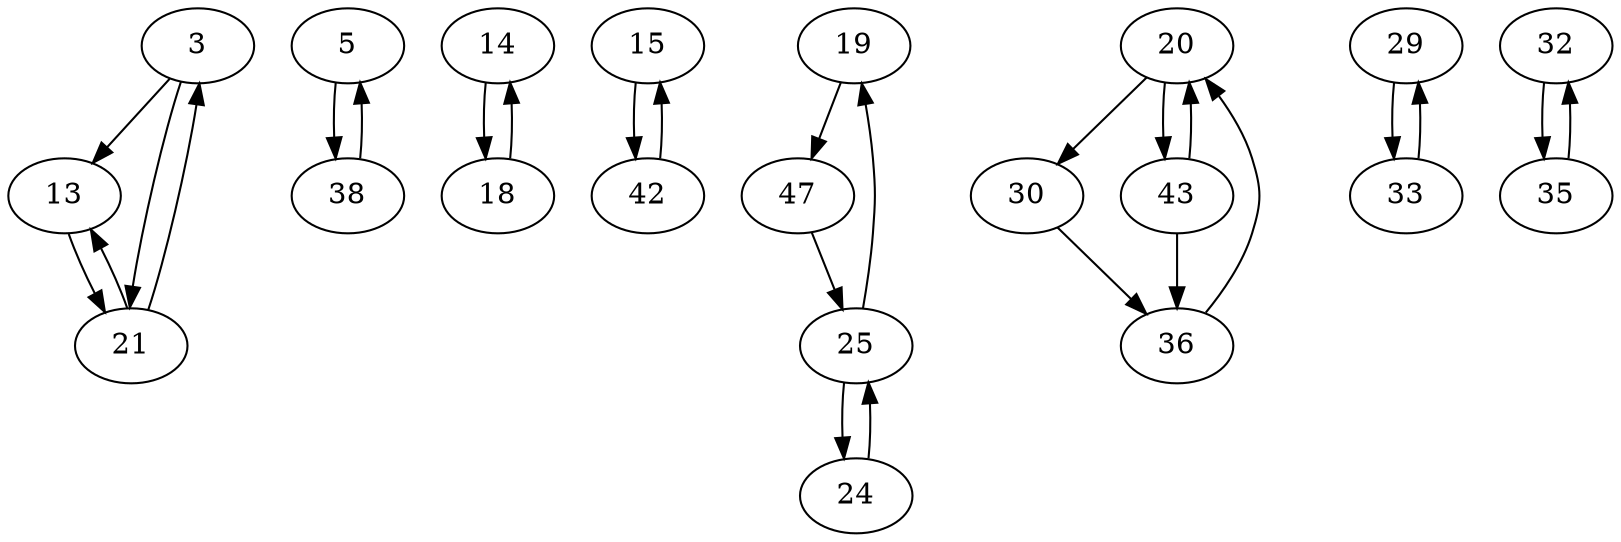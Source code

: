 digraph G {
  3 -> 13;
  3 -> 21;
  5 -> 38;
  13 -> 21;
  14 -> 18;
  15 -> 42;
  18 -> 14;
  19 -> 47;
  20 -> 30;
  20 -> 43;
  21 -> 3;
  21 -> 13;
  24 -> 25;
  25 -> 19;
  25 -> 24;
  29 -> 33;
  30 -> 36;
  32 -> 35;
  33 -> 29;
  35 -> 32;
  36 -> 20;
  38 -> 5;
  42 -> 15;
  43 -> 20;
  43 -> 36;
  47 -> 25;
}